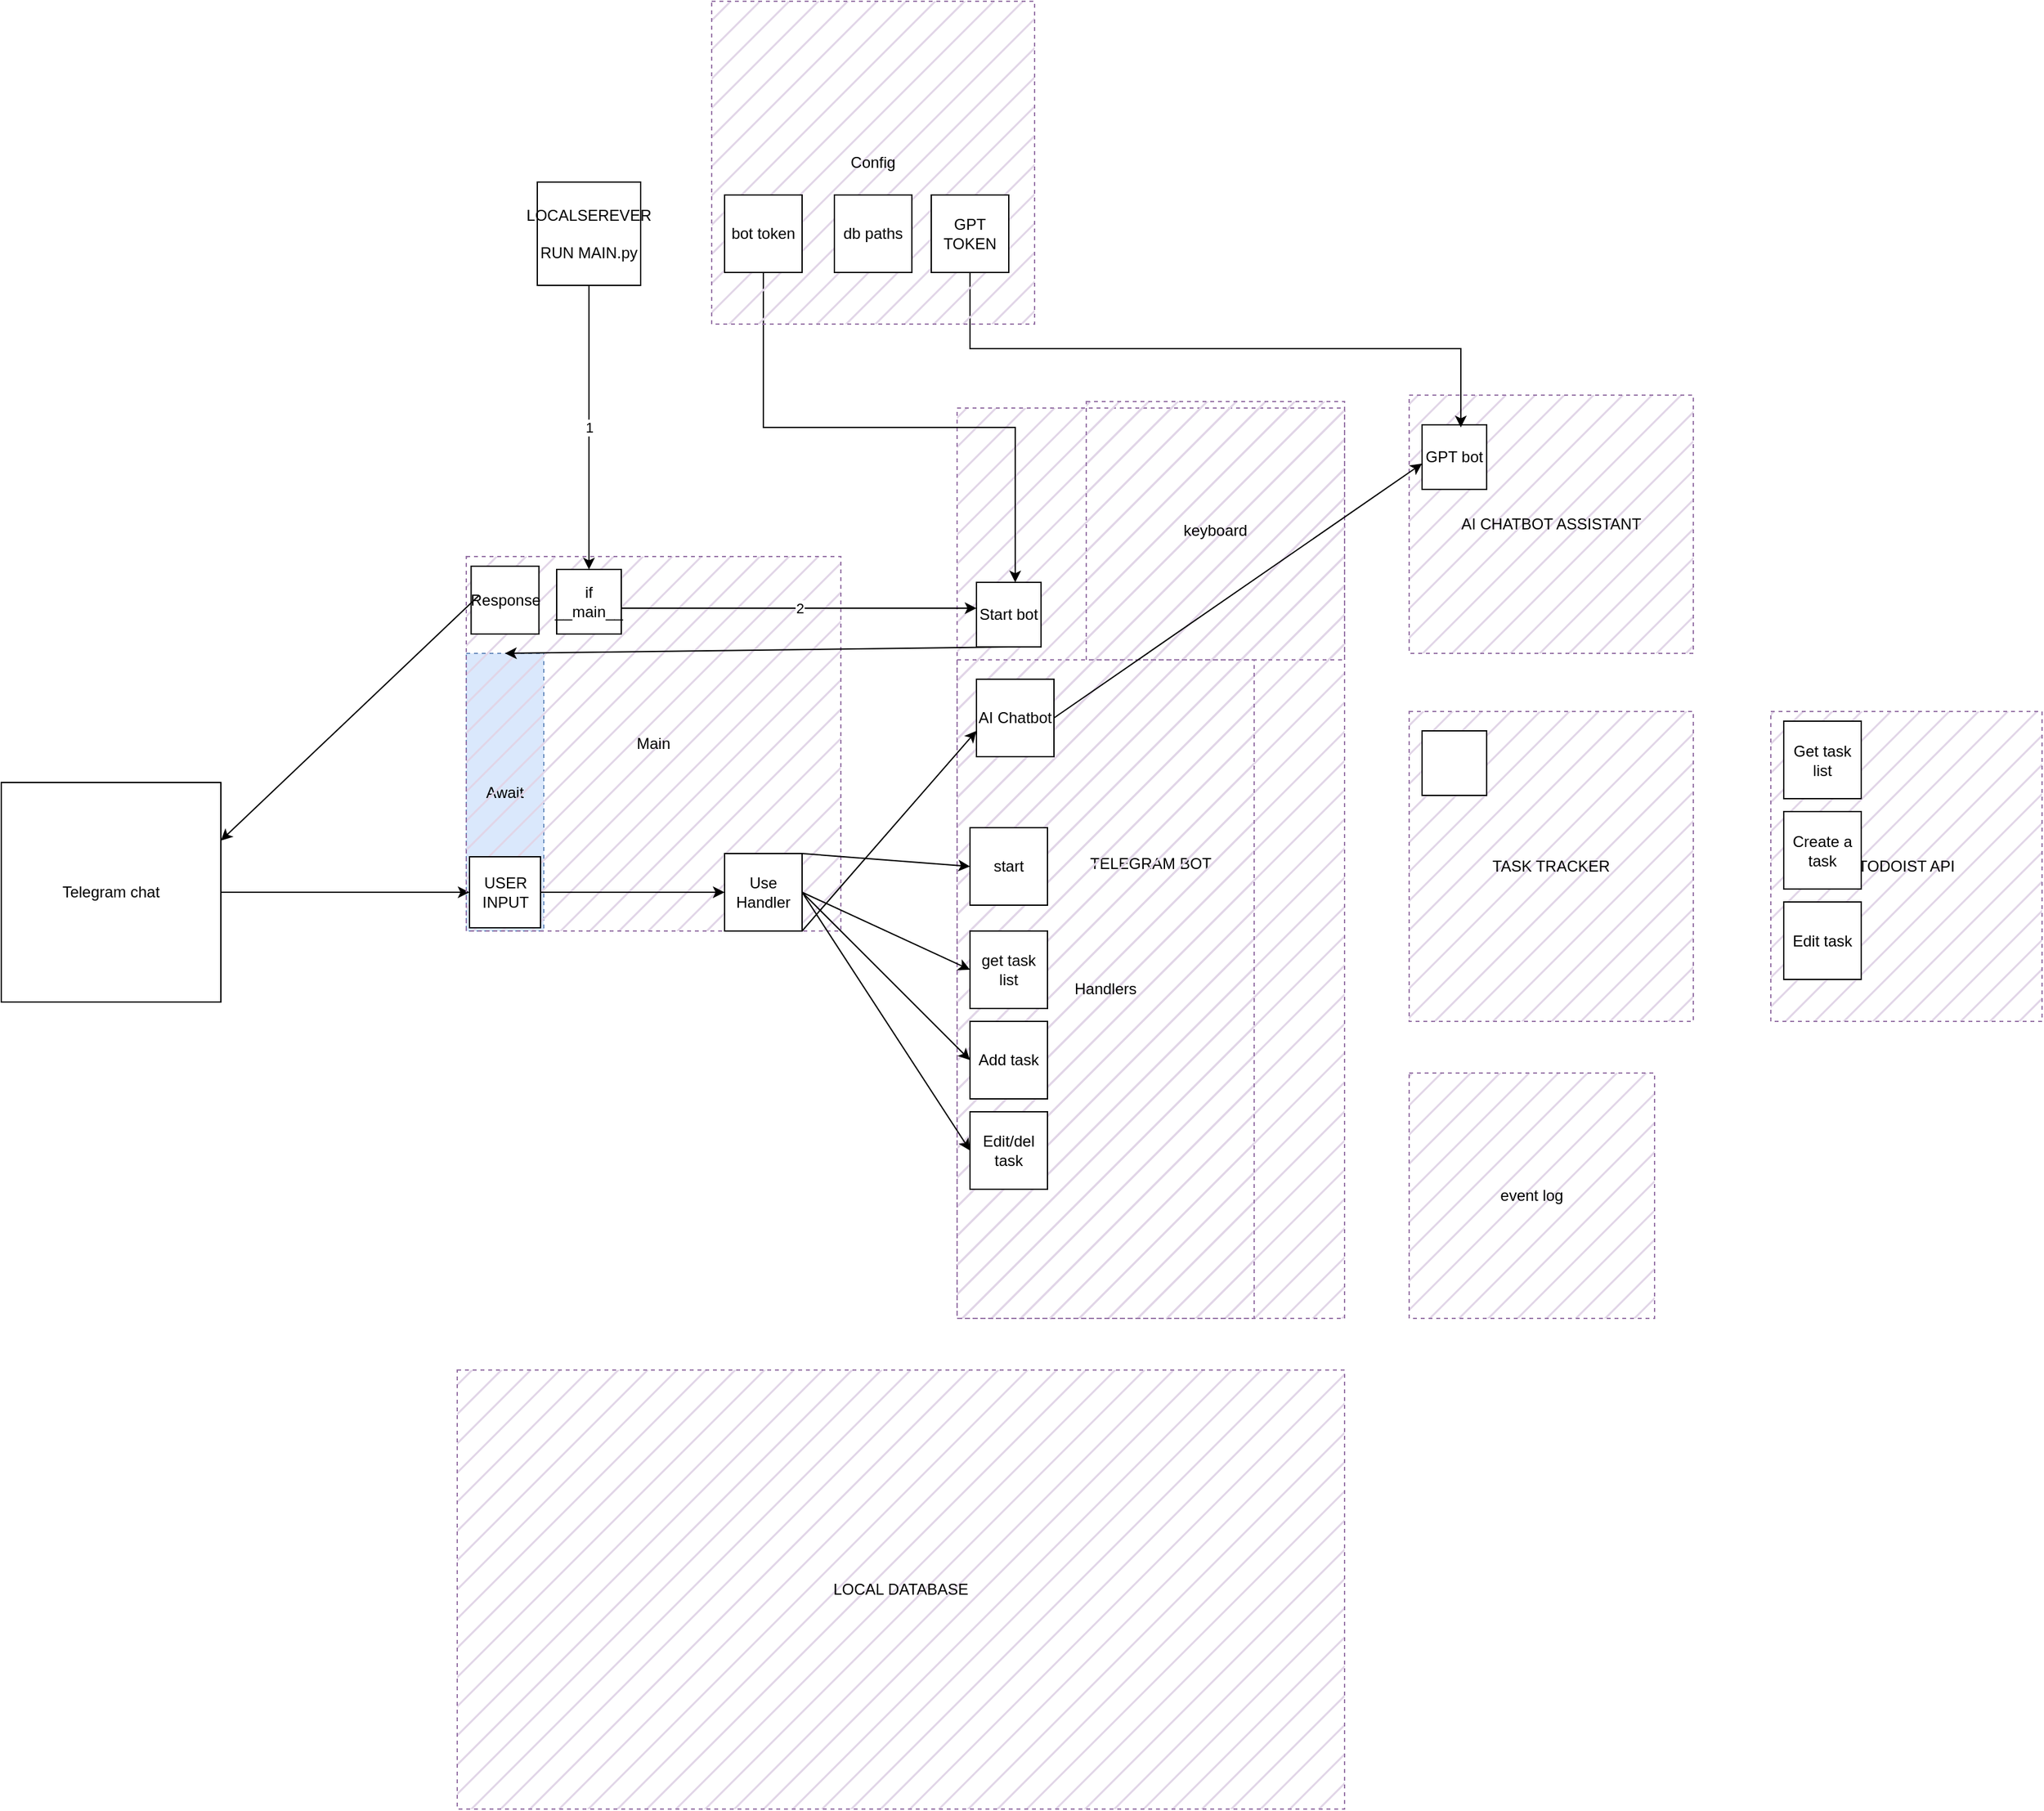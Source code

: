 <mxfile version="21.1.4" type="github">
  <diagram name="Страница 1" id="MH98Uv37snWehFN_H1vH">
    <mxGraphModel dx="2426" dy="2016" grid="1" gridSize="10" guides="1" tooltips="1" connect="1" arrows="1" fold="1" page="1" pageScale="1" pageWidth="827" pageHeight="1169" math="0" shadow="0">
      <root>
        <mxCell id="0" />
        <mxCell id="1" parent="0" />
        <mxCell id="c_qM3NEpWoDpYFZ589ft-7" value="TELEGRAM BOT" style="rounded=0;whiteSpace=wrap;html=1;fillColor=#e1d5e7;strokeColor=#9673a6;dashed=1;fillStyle=hatch;" vertex="1" parent="1">
          <mxGeometry x="470" y="-75" width="300" height="705" as="geometry" />
        </mxCell>
        <mxCell id="c_qM3NEpWoDpYFZ589ft-28" value="Await" style="rounded=0;whiteSpace=wrap;html=1;fillColor=#dae8fc;strokeColor=#6c8ebf;dashed=1;" vertex="1" parent="1">
          <mxGeometry x="90" y="115" width="60" height="215" as="geometry" />
        </mxCell>
        <mxCell id="c_qM3NEpWoDpYFZ589ft-30" value="" style="edgeStyle=orthogonalEdgeStyle;rounded=0;orthogonalLoop=1;jettySize=auto;html=1;" edge="1" parent="1" source="xRMDKhH54R9v3NnB78FU-3" target="c_qM3NEpWoDpYFZ589ft-29">
          <mxGeometry relative="1" as="geometry" />
        </mxCell>
        <mxCell id="xRMDKhH54R9v3NnB78FU-3" value="Telegram chat" style="whiteSpace=wrap;html=1;aspect=fixed;" parent="1" vertex="1">
          <mxGeometry x="-270" y="215" width="170" height="170" as="geometry" />
        </mxCell>
        <mxCell id="MlcZ-D1uQSrvk4pade9B-3" value="Main" style="whiteSpace=wrap;html=1;aspect=fixed;fillColor=#e1d5e7;strokeColor=#9673a6;fillStyle=hatch;dashed=1;" parent="1" vertex="1">
          <mxGeometry x="90" y="40" width="290" height="290" as="geometry" />
        </mxCell>
        <mxCell id="MlcZ-D1uQSrvk4pade9B-12" value="if __main__" style="whiteSpace=wrap;html=1;aspect=fixed;" parent="1" vertex="1">
          <mxGeometry x="160" y="50" width="50" height="50" as="geometry" />
        </mxCell>
        <mxCell id="MlcZ-D1uQSrvk4pade9B-23" value="LOCALSEREVER&lt;br&gt;&lt;br&gt;RUN MAIN.py" style="whiteSpace=wrap;html=1;aspect=fixed;" parent="1" vertex="1">
          <mxGeometry x="145" y="-250" width="80" height="80" as="geometry" />
        </mxCell>
        <mxCell id="MlcZ-D1uQSrvk4pade9B-25" value="1" style="endArrow=classic;html=1;rounded=0;entryX=0.5;entryY=0;entryDx=0;entryDy=0;exitX=0.5;exitY=1;exitDx=0;exitDy=0;exitPerimeter=0;" parent="1" source="MlcZ-D1uQSrvk4pade9B-23" target="MlcZ-D1uQSrvk4pade9B-12" edge="1">
          <mxGeometry width="50" height="50" relative="1" as="geometry">
            <mxPoint x="240" y="-150" as="sourcePoint" />
            <mxPoint x="285" y="-10" as="targetPoint" />
          </mxGeometry>
        </mxCell>
        <mxCell id="MlcZ-D1uQSrvk4pade9B-27" value="Start bot" style="whiteSpace=wrap;html=1;aspect=fixed;" parent="1" vertex="1">
          <mxGeometry x="485" y="60" width="50" height="50" as="geometry" />
        </mxCell>
        <mxCell id="MlcZ-D1uQSrvk4pade9B-28" value="2" style="endArrow=classic;html=1;rounded=0;entryX=0;entryY=0.4;entryDx=0;entryDy=0;exitX=1;exitY=0.6;exitDx=0;exitDy=0;exitPerimeter=0;entryPerimeter=0;" parent="1" source="MlcZ-D1uQSrvk4pade9B-12" target="MlcZ-D1uQSrvk4pade9B-27" edge="1">
          <mxGeometry width="50" height="50" relative="1" as="geometry">
            <mxPoint x="235" y="-160" as="sourcePoint" />
            <mxPoint x="235" y="50" as="targetPoint" />
          </mxGeometry>
        </mxCell>
        <mxCell id="MlcZ-D1uQSrvk4pade9B-29" value="" style="endArrow=classic;html=1;rounded=0;exitX=0.5;exitY=1;exitDx=0;exitDy=0;exitPerimeter=0;entryX=0.6;entryY=0;entryDx=0;entryDy=0;entryPerimeter=0;edgeStyle=orthogonalEdgeStyle;" parent="1" source="MlcZ-D1uQSrvk4pade9B-5" target="MlcZ-D1uQSrvk4pade9B-27" edge="1">
          <mxGeometry width="50" height="50" relative="1" as="geometry">
            <mxPoint x="260" y="90" as="sourcePoint" />
            <mxPoint x="490" y="20" as="targetPoint" />
          </mxGeometry>
        </mxCell>
        <mxCell id="MlcZ-D1uQSrvk4pade9B-1" value="keyboard" style="whiteSpace=wrap;html=1;aspect=fixed;fillColor=#e1d5e7;strokeColor=#9673a6;fillStyle=hatch;dashed=1;" parent="1" vertex="1">
          <mxGeometry x="570" y="-80" width="200" height="200" as="geometry" />
        </mxCell>
        <mxCell id="MlcZ-D1uQSrvk4pade9B-30" value="Handlers" style="rounded=0;whiteSpace=wrap;html=1;fillColor=#e1d5e7;strokeColor=#9673a6;dashed=1;fillStyle=hatch;" parent="1" vertex="1">
          <mxGeometry x="470" y="120" width="230" height="510" as="geometry" />
        </mxCell>
        <mxCell id="MlcZ-D1uQSrvk4pade9B-31" value="LOCAL DATABASE" style="rounded=0;whiteSpace=wrap;html=1;fillColor=#e1d5e7;strokeColor=#9673a6;dashed=1;fillStyle=hatch;" parent="1" vertex="1">
          <mxGeometry x="83" y="670" width="687" height="340" as="geometry" />
        </mxCell>
        <mxCell id="MlcZ-D1uQSrvk4pade9B-8" value="start" style="whiteSpace=wrap;html=1;aspect=fixed;" parent="1" vertex="1">
          <mxGeometry x="480" y="250" width="60" height="60" as="geometry" />
        </mxCell>
        <mxCell id="c_qM3NEpWoDpYFZ589ft-1" value="" style="endArrow=classic;html=1;rounded=0;entryX=0;entryY=0.5;entryDx=0;entryDy=0;entryPerimeter=0;exitX=1;exitY=0;exitDx=0;exitDy=0;exitPerimeter=0;" edge="1" parent="1" source="c_qM3NEpWoDpYFZ589ft-24" target="MlcZ-D1uQSrvk4pade9B-8">
          <mxGeometry width="50" height="50" relative="1" as="geometry">
            <mxPoint x="130" y="170" as="sourcePoint" />
            <mxPoint x="140" y="170" as="targetPoint" />
          </mxGeometry>
        </mxCell>
        <mxCell id="c_qM3NEpWoDpYFZ589ft-4" value="" style="endArrow=classic;html=1;rounded=0;entryX=0;entryY=0.5;entryDx=0;entryDy=0;entryPerimeter=0;exitX=1;exitY=0.5;exitDx=0;exitDy=0;exitPerimeter=0;" edge="1" parent="1" source="c_qM3NEpWoDpYFZ589ft-24" target="c_qM3NEpWoDpYFZ589ft-5">
          <mxGeometry width="50" height="50" relative="1" as="geometry">
            <mxPoint x="270" y="310" as="sourcePoint" />
            <mxPoint x="480" y="420" as="targetPoint" />
          </mxGeometry>
        </mxCell>
        <mxCell id="c_qM3NEpWoDpYFZ589ft-5" value="get task list" style="whiteSpace=wrap;html=1;aspect=fixed;" vertex="1" parent="1">
          <mxGeometry x="480" y="330" width="60" height="60" as="geometry" />
        </mxCell>
        <mxCell id="c_qM3NEpWoDpYFZ589ft-6" value="Add task" style="whiteSpace=wrap;html=1;aspect=fixed;" vertex="1" parent="1">
          <mxGeometry x="480" y="400" width="60" height="60" as="geometry" />
        </mxCell>
        <mxCell id="c_qM3NEpWoDpYFZ589ft-8" value="TODOIST API" style="rounded=0;whiteSpace=wrap;html=1;fillColor=#e1d5e7;strokeColor=#9673a6;dashed=1;fillStyle=hatch;" vertex="1" parent="1">
          <mxGeometry x="1100" y="160" width="210" height="240" as="geometry" />
        </mxCell>
        <mxCell id="c_qM3NEpWoDpYFZ589ft-9" value="Get task list" style="whiteSpace=wrap;html=1;aspect=fixed;" vertex="1" parent="1">
          <mxGeometry x="1110" y="167.5" width="60" height="60" as="geometry" />
        </mxCell>
        <mxCell id="c_qM3NEpWoDpYFZ589ft-10" value="Create a task" style="whiteSpace=wrap;html=1;aspect=fixed;" vertex="1" parent="1">
          <mxGeometry x="1110" y="237.5" width="60" height="60" as="geometry" />
        </mxCell>
        <mxCell id="c_qM3NEpWoDpYFZ589ft-11" value="Edit task" style="whiteSpace=wrap;html=1;aspect=fixed;" vertex="1" parent="1">
          <mxGeometry x="1110" y="307.5" width="60" height="60" as="geometry" />
        </mxCell>
        <mxCell id="c_qM3NEpWoDpYFZ589ft-12" value="TASK TRACKER" style="rounded=0;whiteSpace=wrap;html=1;fillColor=#e1d5e7;strokeColor=#9673a6;dashed=1;fillStyle=hatch;" vertex="1" parent="1">
          <mxGeometry x="820" y="160" width="220" height="240" as="geometry" />
        </mxCell>
        <mxCell id="c_qM3NEpWoDpYFZ589ft-13" value="" style="whiteSpace=wrap;html=1;aspect=fixed;" vertex="1" parent="1">
          <mxGeometry x="830" y="175" width="50" height="50" as="geometry" />
        </mxCell>
        <mxCell id="c_qM3NEpWoDpYFZ589ft-14" value="Edit/del task" style="whiteSpace=wrap;html=1;aspect=fixed;" vertex="1" parent="1">
          <mxGeometry x="480" y="470" width="60" height="60" as="geometry" />
        </mxCell>
        <mxCell id="c_qM3NEpWoDpYFZ589ft-16" value="AI CHATBOT ASSISTANT" style="rounded=0;whiteSpace=wrap;html=1;fillColor=#e1d5e7;strokeColor=#9673a6;dashed=1;fillStyle=hatch;" vertex="1" parent="1">
          <mxGeometry x="820" y="-85" width="220" height="200" as="geometry" />
        </mxCell>
        <mxCell id="c_qM3NEpWoDpYFZ589ft-17" value="AI Chatbot" style="whiteSpace=wrap;html=1;aspect=fixed;" vertex="1" parent="1">
          <mxGeometry x="485" y="135" width="60" height="60" as="geometry" />
        </mxCell>
        <mxCell id="c_qM3NEpWoDpYFZ589ft-18" value="" style="endArrow=classic;html=1;rounded=0;entryX=0;entryY=0.5;entryDx=0;entryDy=0;entryPerimeter=0;exitX=1;exitY=0.5;exitDx=0;exitDy=0;exitPerimeter=0;" edge="1" parent="1" source="c_qM3NEpWoDpYFZ589ft-24" target="c_qM3NEpWoDpYFZ589ft-6">
          <mxGeometry width="50" height="50" relative="1" as="geometry">
            <mxPoint x="130" y="220" as="sourcePoint" />
            <mxPoint x="460" y="430" as="targetPoint" />
          </mxGeometry>
        </mxCell>
        <mxCell id="c_qM3NEpWoDpYFZ589ft-19" value="" style="endArrow=classic;html=1;rounded=0;entryX=0;entryY=0.5;entryDx=0;entryDy=0;entryPerimeter=0;exitX=1;exitY=0.5;exitDx=0;exitDy=0;exitPerimeter=0;" edge="1" parent="1" source="c_qM3NEpWoDpYFZ589ft-24" target="c_qM3NEpWoDpYFZ589ft-14">
          <mxGeometry width="50" height="50" relative="1" as="geometry">
            <mxPoint x="70" y="190" as="sourcePoint" />
            <mxPoint x="460" y="510" as="targetPoint" />
          </mxGeometry>
        </mxCell>
        <mxCell id="c_qM3NEpWoDpYFZ589ft-20" value="" style="endArrow=classic;html=1;rounded=0;entryX=0;entryY=0.667;entryDx=0;entryDy=0;entryPerimeter=0;exitX=1;exitY=1;exitDx=0;exitDy=0;exitPerimeter=0;" edge="1" parent="1" source="c_qM3NEpWoDpYFZ589ft-24" target="c_qM3NEpWoDpYFZ589ft-17">
          <mxGeometry width="50" height="50" relative="1" as="geometry">
            <mxPoint x="100" y="410" as="sourcePoint" />
            <mxPoint x="450" y="580" as="targetPoint" />
          </mxGeometry>
        </mxCell>
        <mxCell id="c_qM3NEpWoDpYFZ589ft-24" value="Use&lt;br&gt;Handler" style="whiteSpace=wrap;html=1;aspect=fixed;" vertex="1" parent="1">
          <mxGeometry x="290" y="270" width="60" height="60" as="geometry" />
        </mxCell>
        <mxCell id="c_qM3NEpWoDpYFZ589ft-27" value="" style="endArrow=classic;html=1;rounded=0;entryX=0.5;entryY=0;entryDx=0;entryDy=0;entryPerimeter=0;exitX=0.5;exitY=1;exitDx=0;exitDy=0;exitPerimeter=0;" edge="1" parent="1" source="MlcZ-D1uQSrvk4pade9B-27" target="c_qM3NEpWoDpYFZ589ft-28">
          <mxGeometry width="50" height="50" relative="1" as="geometry">
            <mxPoint x="-90" y="-110" as="sourcePoint" />
            <mxPoint x="165.02" y="120" as="targetPoint" />
          </mxGeometry>
        </mxCell>
        <mxCell id="c_qM3NEpWoDpYFZ589ft-29" value="USER INPUT" style="whiteSpace=wrap;html=1;aspect=fixed;" vertex="1" parent="1">
          <mxGeometry x="92.5" y="272.5" width="55" height="55" as="geometry" />
        </mxCell>
        <mxCell id="c_qM3NEpWoDpYFZ589ft-31" value="" style="endArrow=classic;html=1;rounded=0;entryX=0;entryY=0.5;entryDx=0;entryDy=0;entryPerimeter=0;exitX=1;exitY=0.5;exitDx=0;exitDy=0;exitPerimeter=0;" edge="1" parent="1" source="c_qM3NEpWoDpYFZ589ft-29" target="c_qM3NEpWoDpYFZ589ft-24">
          <mxGeometry width="50" height="50" relative="1" as="geometry">
            <mxPoint x="210" y="440" as="sourcePoint" />
            <mxPoint x="490" y="290" as="targetPoint" />
          </mxGeometry>
        </mxCell>
        <mxCell id="c_qM3NEpWoDpYFZ589ft-33" value="" style="endArrow=classic;html=1;rounded=0;exitX=1;exitY=0.5;exitDx=0;exitDy=0;exitPerimeter=0;entryX=0;entryY=0.6;entryDx=0;entryDy=0;entryPerimeter=0;" edge="1" parent="1" source="c_qM3NEpWoDpYFZ589ft-17" target="c_qM3NEpWoDpYFZ589ft-39">
          <mxGeometry width="50" height="50" relative="1" as="geometry">
            <mxPoint x="360" y="340" as="sourcePoint" />
            <mxPoint x="860" y="600" as="targetPoint" />
          </mxGeometry>
        </mxCell>
        <mxCell id="c_qM3NEpWoDpYFZ589ft-34" value="Response" style="whiteSpace=wrap;html=1;aspect=fixed;" vertex="1" parent="1">
          <mxGeometry x="93.75" y="47.5" width="52.5" height="52.5" as="geometry" />
        </mxCell>
        <mxCell id="c_qM3NEpWoDpYFZ589ft-36" value="" style="endArrow=classic;html=1;rounded=0;entryX=1;entryY=0.265;entryDx=0;entryDy=0;entryPerimeter=0;exitX=0.119;exitY=0.429;exitDx=0;exitDy=0;exitPerimeter=0;" edge="1" parent="1" source="c_qM3NEpWoDpYFZ589ft-34" target="xRMDKhH54R9v3NnB78FU-3">
          <mxGeometry width="50" height="50" relative="1" as="geometry">
            <mxPoint x="40" y="100" as="sourcePoint" />
            <mxPoint x="300" y="310" as="targetPoint" />
          </mxGeometry>
        </mxCell>
        <mxCell id="c_qM3NEpWoDpYFZ589ft-39" value="GPT bot" style="whiteSpace=wrap;html=1;aspect=fixed;" vertex="1" parent="1">
          <mxGeometry x="830" y="-62" width="50" height="50" as="geometry" />
        </mxCell>
        <mxCell id="c_qM3NEpWoDpYFZ589ft-42" value="" style="endArrow=classic;html=1;rounded=0;exitX=0.5;exitY=1;exitDx=0;exitDy=0;exitPerimeter=0;entryX=0.6;entryY=0.04;entryDx=0;entryDy=0;entryPerimeter=0;edgeStyle=orthogonalEdgeStyle;" edge="1" parent="1" source="MlcZ-D1uQSrvk4pade9B-21" target="c_qM3NEpWoDpYFZ589ft-39">
          <mxGeometry width="50" height="50" relative="1" as="geometry">
            <mxPoint x="370" y="-310" as="sourcePoint" />
            <mxPoint x="525" y="70" as="targetPoint" />
          </mxGeometry>
        </mxCell>
        <mxCell id="xRMDKhH54R9v3NnB78FU-4" value="Config" style="whiteSpace=wrap;html=1;aspect=fixed;fillColor=#e1d5e7;strokeColor=#9673a6;fillStyle=hatch;dashed=1;" parent="1" vertex="1">
          <mxGeometry x="280" y="-390" width="250" height="250" as="geometry" />
        </mxCell>
        <mxCell id="MlcZ-D1uQSrvk4pade9B-5" value="bot token" style="whiteSpace=wrap;html=1;aspect=fixed;" parent="1" vertex="1">
          <mxGeometry x="290" y="-240" width="60" height="60" as="geometry" />
        </mxCell>
        <mxCell id="MlcZ-D1uQSrvk4pade9B-16" value="db paths" style="whiteSpace=wrap;html=1;aspect=fixed;" parent="1" vertex="1">
          <mxGeometry x="375" y="-240" width="60" height="60" as="geometry" />
        </mxCell>
        <mxCell id="MlcZ-D1uQSrvk4pade9B-21" value="GPT TOKEN" style="whiteSpace=wrap;html=1;aspect=fixed;" parent="1" vertex="1">
          <mxGeometry x="450" y="-240" width="60" height="60" as="geometry" />
        </mxCell>
        <mxCell id="c_qM3NEpWoDpYFZ589ft-45" value="event log" style="rounded=0;whiteSpace=wrap;html=1;fillColor=#e1d5e7;strokeColor=#9673a6;dashed=1;fillStyle=hatch;" vertex="1" parent="1">
          <mxGeometry x="820" y="440" width="190" height="190" as="geometry" />
        </mxCell>
      </root>
    </mxGraphModel>
  </diagram>
</mxfile>

